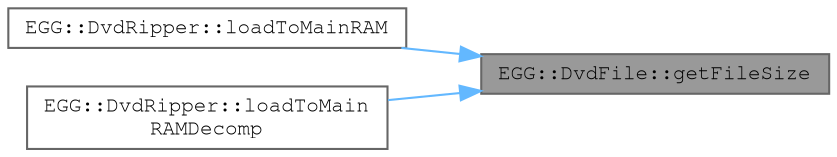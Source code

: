 digraph "EGG::DvdFile::getFileSize"
{
 // LATEX_PDF_SIZE
  bgcolor="transparent";
  edge [fontname=FreeMono,fontsize=10,labelfontname=FreeMono,labelfontsize=10];
  node [fontname=FreeMono,fontsize=10,shape=box,height=0.2,width=0.4];
  rankdir="RL";
  Node1 [label="EGG::DvdFile::getFileSize",height=0.2,width=0.4,color="gray40", fillcolor="grey60", style="filled", fontcolor="black",tooltip="Get the filesize."];
  Node1 -> Node2 [dir="back",color="steelblue1",style="solid"];
  Node2 [label="EGG::DvdRipper::loadToMainRAM",height=0.2,width=0.4,color="grey40", fillcolor="white", style="filled",URL="$class_e_g_g_1_1_dvd_ripper.html#a83d23067cf839035ec049ac6a8761e85",tooltip="Load a file on the disc to main RAM given the DvdFile wrapper."];
  Node1 -> Node3 [dir="back",color="steelblue1",style="solid"];
  Node3 [label="EGG::DvdRipper::loadToMain\lRAMDecomp",height=0.2,width=0.4,color="grey40", fillcolor="white", style="filled",URL="$class_e_g_g_1_1_dvd_ripper.html#a57372632a68d9cac8c281626e23fa241",tooltip="Load and decompress a file on the disc to main RAM given the DvdFile wrapper."];
}
